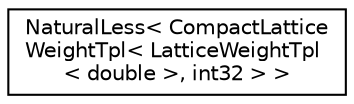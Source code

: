 digraph "Graphical Class Hierarchy"
{
  edge [fontname="Helvetica",fontsize="10",labelfontname="Helvetica",labelfontsize="10"];
  node [fontname="Helvetica",fontsize="10",shape=record];
  rankdir="LR";
  Node0 [label="NaturalLess\< CompactLattice\lWeightTpl\< LatticeWeightTpl\l\< double \>, int32 \> \>",height=0.2,width=0.4,color="black", fillcolor="white", style="filled",URL="$classfst_1_1NaturalLess_3_01CompactLatticeWeightTpl_3_01LatticeWeightTpl_3_01double_01_4_00_01int32_01_4_01_4.html"];
}
